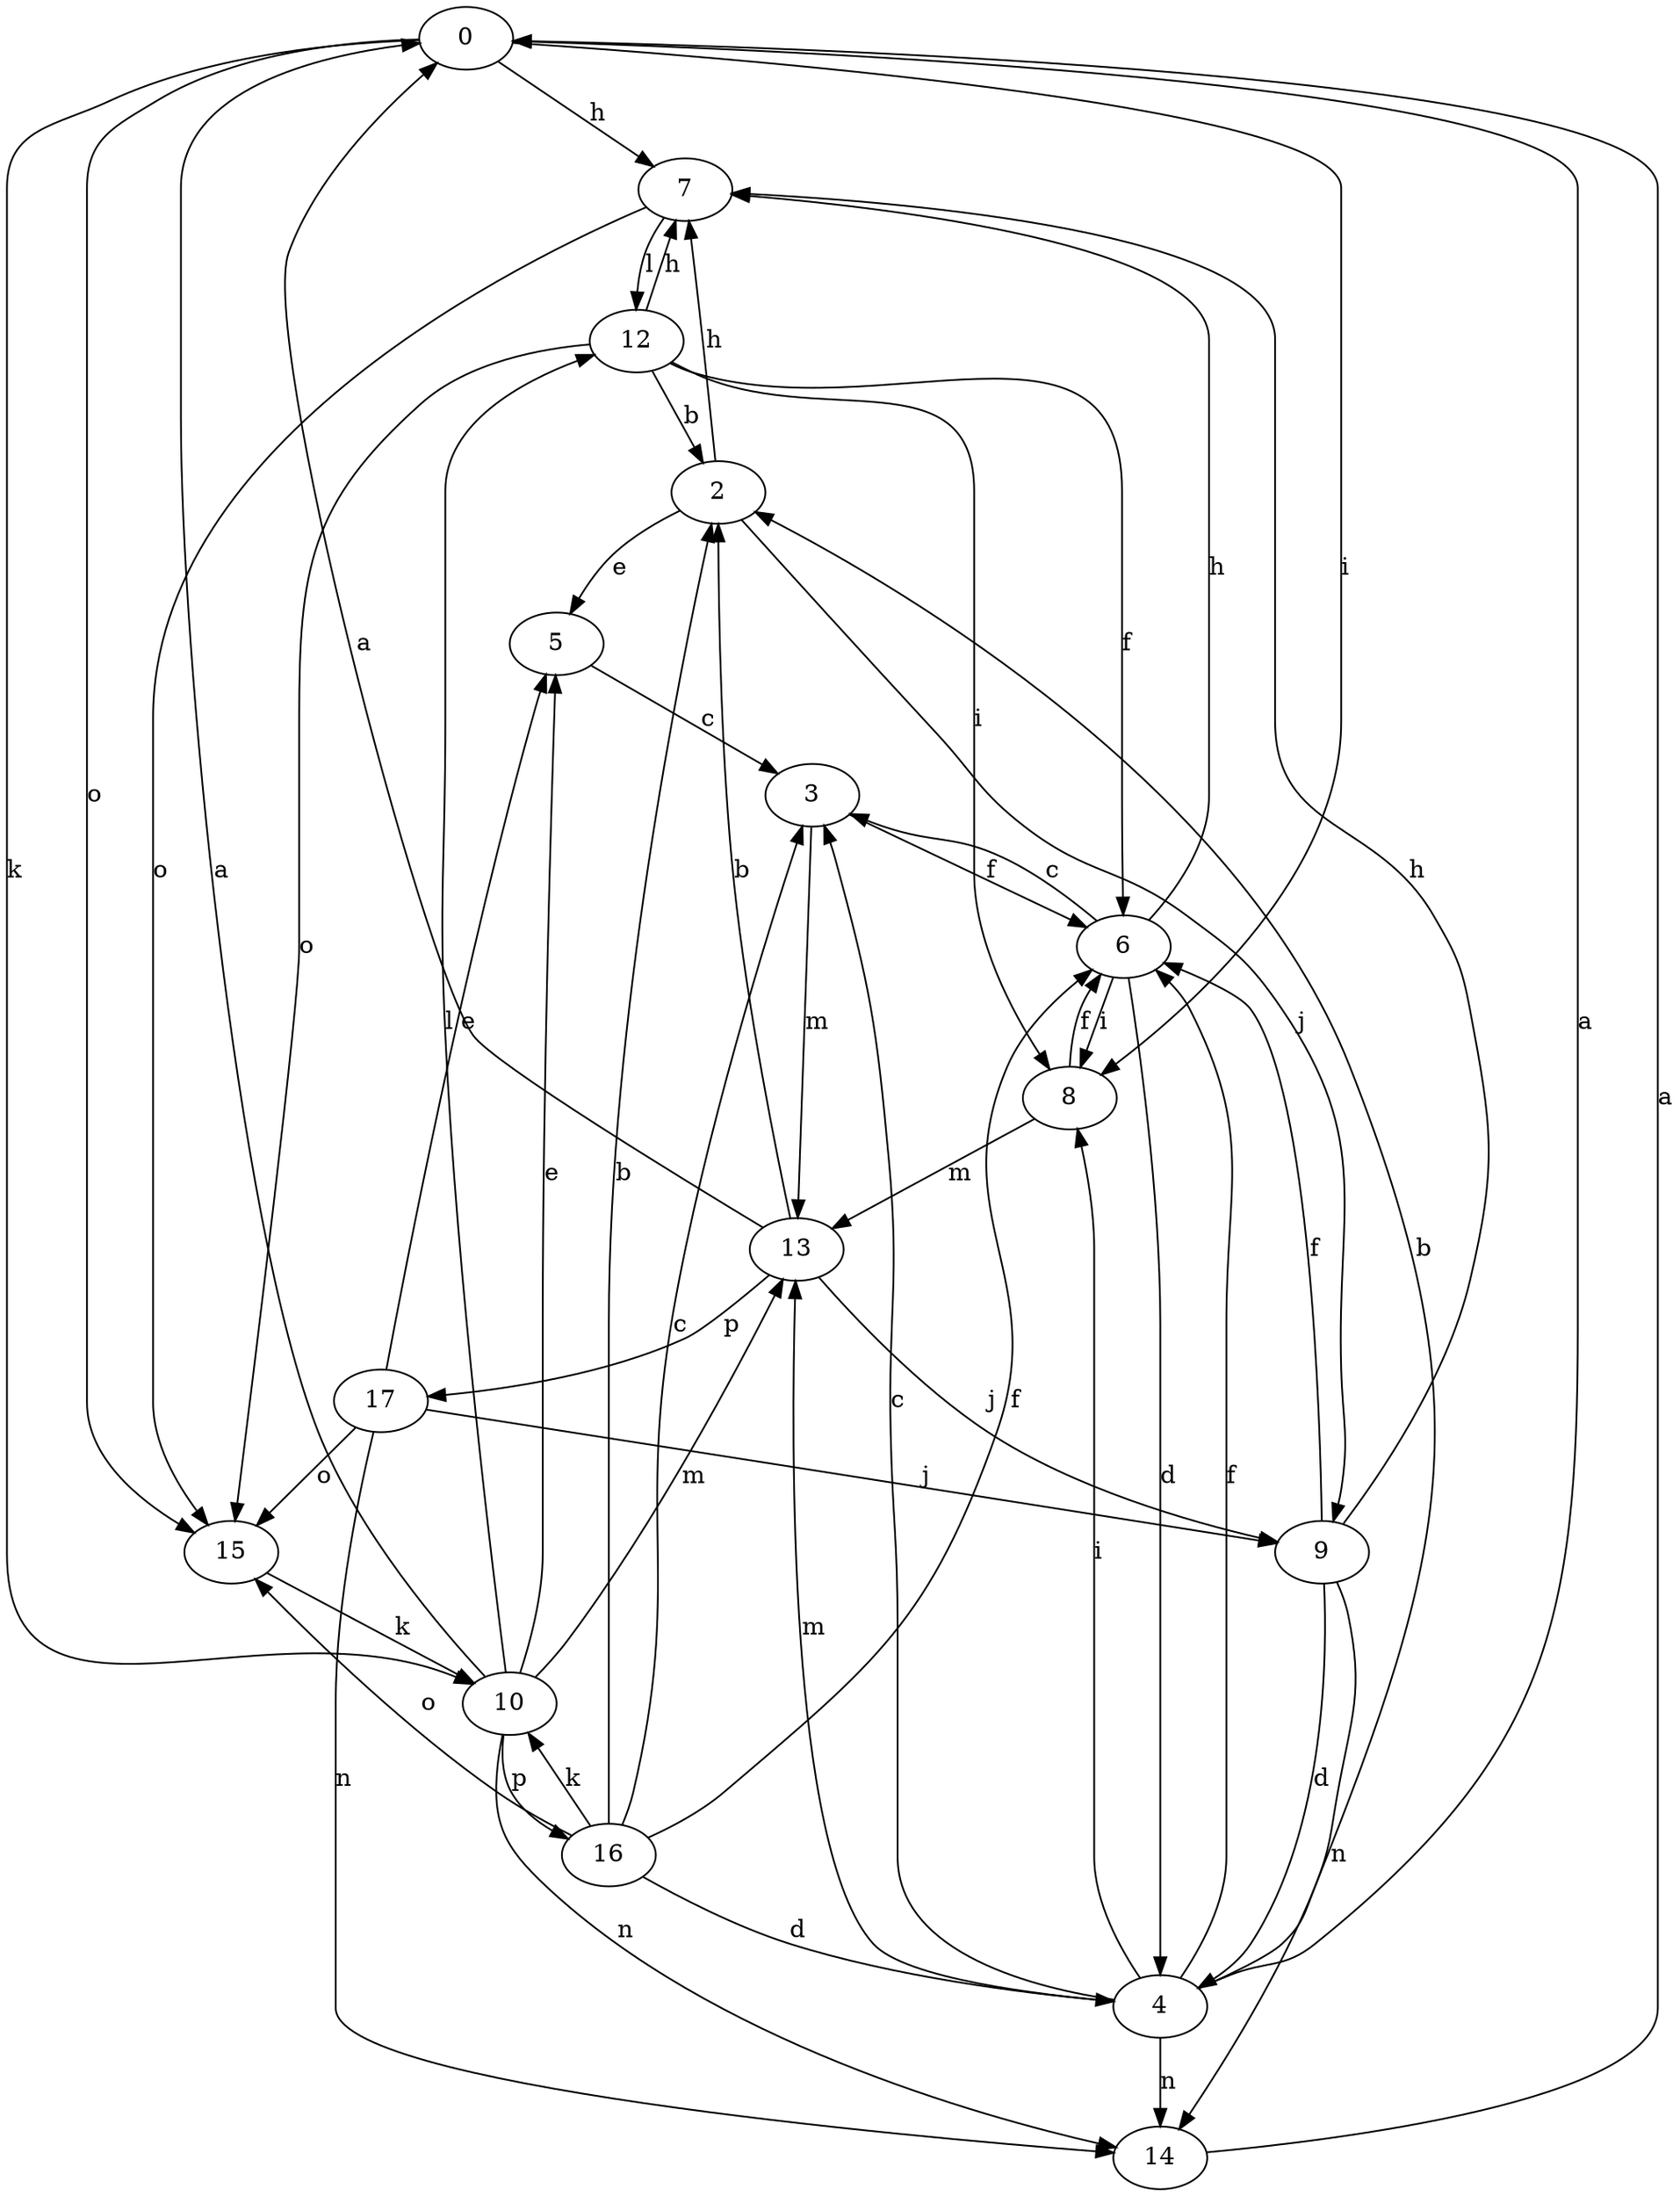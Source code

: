 strict digraph  {
0;
2;
3;
4;
5;
6;
7;
8;
9;
10;
12;
13;
14;
15;
16;
17;
0 -> 7  [label=h];
0 -> 8  [label=i];
0 -> 10  [label=k];
0 -> 15  [label=o];
2 -> 5  [label=e];
2 -> 7  [label=h];
2 -> 9  [label=j];
3 -> 6  [label=f];
3 -> 13  [label=m];
4 -> 0  [label=a];
4 -> 2  [label=b];
4 -> 3  [label=c];
4 -> 6  [label=f];
4 -> 8  [label=i];
4 -> 13  [label=m];
4 -> 14  [label=n];
5 -> 3  [label=c];
6 -> 3  [label=c];
6 -> 4  [label=d];
6 -> 7  [label=h];
6 -> 8  [label=i];
7 -> 12  [label=l];
7 -> 15  [label=o];
8 -> 6  [label=f];
8 -> 13  [label=m];
9 -> 4  [label=d];
9 -> 6  [label=f];
9 -> 7  [label=h];
9 -> 14  [label=n];
10 -> 0  [label=a];
10 -> 5  [label=e];
10 -> 12  [label=l];
10 -> 13  [label=m];
10 -> 14  [label=n];
10 -> 16  [label=p];
12 -> 2  [label=b];
12 -> 6  [label=f];
12 -> 7  [label=h];
12 -> 8  [label=i];
12 -> 15  [label=o];
13 -> 0  [label=a];
13 -> 2  [label=b];
13 -> 9  [label=j];
13 -> 17  [label=p];
14 -> 0  [label=a];
15 -> 10  [label=k];
16 -> 2  [label=b];
16 -> 3  [label=c];
16 -> 4  [label=d];
16 -> 6  [label=f];
16 -> 10  [label=k];
16 -> 15  [label=o];
17 -> 5  [label=e];
17 -> 9  [label=j];
17 -> 14  [label=n];
17 -> 15  [label=o];
}
